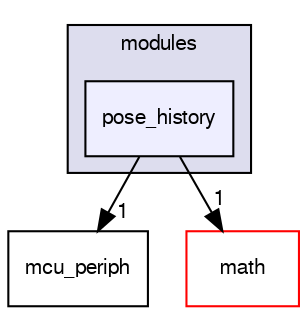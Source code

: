 digraph "sw/airborne/modules/pose_history" {
  compound=true
  node [ fontsize="10", fontname="FreeSans"];
  edge [ labelfontsize="10", labelfontname="FreeSans"];
  subgraph clusterdir_c2abcdd6ccb39c3582929c0e3f5651c2 {
    graph [ bgcolor="#ddddee", pencolor="black", label="modules" fontname="FreeSans", fontsize="10", URL="dir_c2abcdd6ccb39c3582929c0e3f5651c2.html"]
  dir_30323964bd2ca13826a17d9f755d7b61 [shape=box, label="pose_history", style="filled", fillcolor="#eeeeff", pencolor="black", URL="dir_30323964bd2ca13826a17d9f755d7b61.html"];
  }
  dir_1ca43f6a116d741d80fb1d0555a2b198 [shape=box label="mcu_periph" URL="dir_1ca43f6a116d741d80fb1d0555a2b198.html"];
  dir_29343b6f5fcd4b75a5dfbb985ff56864 [shape=box label="math" fillcolor="white" style="filled" color="red" URL="dir_29343b6f5fcd4b75a5dfbb985ff56864.html"];
  dir_30323964bd2ca13826a17d9f755d7b61->dir_1ca43f6a116d741d80fb1d0555a2b198 [headlabel="1", labeldistance=1.5 headhref="dir_000184_000107.html"];
  dir_30323964bd2ca13826a17d9f755d7b61->dir_29343b6f5fcd4b75a5dfbb985ff56864 [headlabel="1", labeldistance=1.5 headhref="dir_000184_000105.html"];
}
